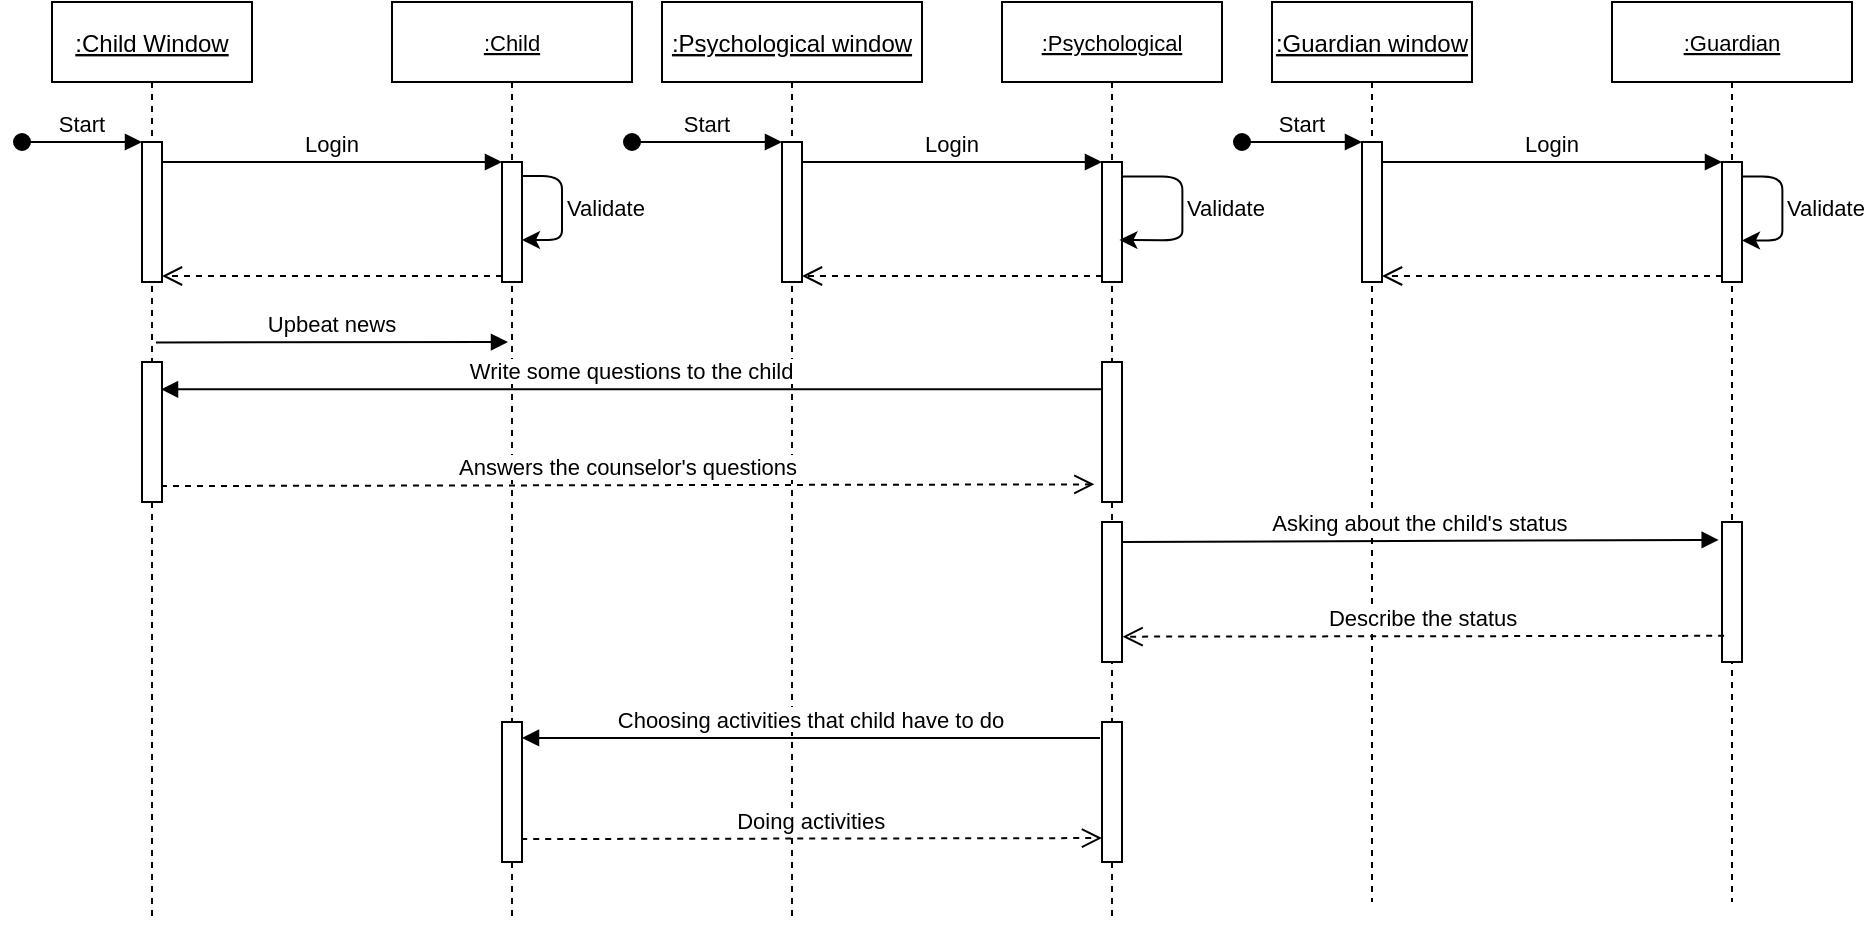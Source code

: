 <mxfile version="14.1.1" type="github">
  <diagram id="kgpKYQtTHZ0yAKxKKP6v" name="Page-1">
    <mxGraphModel dx="1186" dy="646" grid="1" gridSize="10" guides="1" tooltips="1" connect="1" arrows="1" fold="1" page="1" pageScale="1" pageWidth="850" pageHeight="1100" math="0" shadow="0">
      <root>
        <mxCell id="0" />
        <mxCell id="1" parent="0" />
        <mxCell id="3nuBFxr9cyL0pnOWT2aG-1" value=":Child Window" style="shape=umlLifeline;perimeter=lifelinePerimeter;container=1;collapsible=0;recursiveResize=0;rounded=0;shadow=0;strokeWidth=1;fontStyle=4" parent="1" vertex="1">
          <mxGeometry x="25" y="80" width="100" height="460" as="geometry" />
        </mxCell>
        <mxCell id="3nuBFxr9cyL0pnOWT2aG-2" value="" style="points=[];perimeter=orthogonalPerimeter;rounded=0;shadow=0;strokeWidth=1;" parent="3nuBFxr9cyL0pnOWT2aG-1" vertex="1">
          <mxGeometry x="45" y="70" width="10" height="70" as="geometry" />
        </mxCell>
        <mxCell id="3nuBFxr9cyL0pnOWT2aG-3" value="Start" style="verticalAlign=bottom;startArrow=oval;endArrow=block;startSize=8;shadow=0;strokeWidth=1;" parent="3nuBFxr9cyL0pnOWT2aG-1" target="3nuBFxr9cyL0pnOWT2aG-2" edge="1">
          <mxGeometry relative="1" as="geometry">
            <mxPoint x="-15" y="70" as="sourcePoint" />
          </mxGeometry>
        </mxCell>
        <mxCell id="xRGsAcluZyh9RpMr8_n0-85" value="" style="points=[];perimeter=orthogonalPerimeter;rounded=0;shadow=0;strokeWidth=1;" vertex="1" parent="3nuBFxr9cyL0pnOWT2aG-1">
          <mxGeometry x="45" y="180" width="10" height="70" as="geometry" />
        </mxCell>
        <mxCell id="3nuBFxr9cyL0pnOWT2aG-5" value=":Child" style="shape=umlLifeline;perimeter=lifelinePerimeter;container=1;collapsible=0;recursiveResize=0;rounded=0;shadow=0;strokeWidth=1;fontStyle=4;fontSize=11;" parent="1" vertex="1">
          <mxGeometry x="195" y="80" width="120" height="460" as="geometry" />
        </mxCell>
        <mxCell id="3nuBFxr9cyL0pnOWT2aG-6" value="" style="points=[];perimeter=orthogonalPerimeter;rounded=0;shadow=0;strokeWidth=1;" parent="3nuBFxr9cyL0pnOWT2aG-5" vertex="1">
          <mxGeometry x="55" y="80" width="10" height="60" as="geometry" />
        </mxCell>
        <mxCell id="xRGsAcluZyh9RpMr8_n0-73" value="" style="endArrow=classic;html=1;fontSize=11;" edge="1" parent="3nuBFxr9cyL0pnOWT2aG-5" source="3nuBFxr9cyL0pnOWT2aG-6" target="3nuBFxr9cyL0pnOWT2aG-6">
          <mxGeometry width="50" height="50" relative="1" as="geometry">
            <mxPoint x="35" y="120" as="sourcePoint" />
            <mxPoint x="125" y="87" as="targetPoint" />
            <Array as="points">
              <mxPoint x="85" y="87" />
              <mxPoint x="85" y="100" />
              <mxPoint x="85" y="119" />
            </Array>
          </mxGeometry>
        </mxCell>
        <mxCell id="xRGsAcluZyh9RpMr8_n0-98" value="" style="points=[];perimeter=orthogonalPerimeter;rounded=0;shadow=0;strokeWidth=1;" vertex="1" parent="3nuBFxr9cyL0pnOWT2aG-5">
          <mxGeometry x="55" y="360" width="10" height="70" as="geometry" />
        </mxCell>
        <mxCell id="3nuBFxr9cyL0pnOWT2aG-7" value="" style="verticalAlign=bottom;endArrow=open;dashed=1;endSize=8;exitX=0;exitY=0.95;shadow=0;strokeWidth=1;" parent="1" source="3nuBFxr9cyL0pnOWT2aG-6" target="3nuBFxr9cyL0pnOWT2aG-2" edge="1">
          <mxGeometry relative="1" as="geometry">
            <mxPoint x="180" y="236" as="targetPoint" />
          </mxGeometry>
        </mxCell>
        <mxCell id="3nuBFxr9cyL0pnOWT2aG-8" value="Login" style="verticalAlign=bottom;endArrow=block;entryX=0;entryY=0;shadow=0;strokeWidth=1;" parent="1" source="3nuBFxr9cyL0pnOWT2aG-2" target="3nuBFxr9cyL0pnOWT2aG-6" edge="1">
          <mxGeometry relative="1" as="geometry">
            <mxPoint x="180" y="160" as="sourcePoint" />
          </mxGeometry>
        </mxCell>
        <mxCell id="xRGsAcluZyh9RpMr8_n0-21" value=":Psychological window" style="shape=umlLifeline;perimeter=lifelinePerimeter;container=1;collapsible=0;recursiveResize=0;rounded=0;shadow=0;strokeWidth=1;fontStyle=4" vertex="1" parent="1">
          <mxGeometry x="330" y="80" width="130" height="460" as="geometry" />
        </mxCell>
        <mxCell id="xRGsAcluZyh9RpMr8_n0-22" value="" style="points=[];perimeter=orthogonalPerimeter;rounded=0;shadow=0;strokeWidth=1;" vertex="1" parent="xRGsAcluZyh9RpMr8_n0-21">
          <mxGeometry x="60" y="70" width="10" height="70" as="geometry" />
        </mxCell>
        <mxCell id="xRGsAcluZyh9RpMr8_n0-23" value="Start" style="verticalAlign=bottom;startArrow=oval;endArrow=block;startSize=8;shadow=0;strokeWidth=1;" edge="1" parent="xRGsAcluZyh9RpMr8_n0-21" target="xRGsAcluZyh9RpMr8_n0-22">
          <mxGeometry relative="1" as="geometry">
            <mxPoint x="-15" y="70" as="sourcePoint" />
          </mxGeometry>
        </mxCell>
        <mxCell id="xRGsAcluZyh9RpMr8_n0-25" value=":Psychological" style="shape=umlLifeline;perimeter=lifelinePerimeter;container=1;collapsible=0;recursiveResize=0;rounded=0;shadow=0;strokeWidth=1;fontStyle=4;fontSize=11;" vertex="1" parent="1">
          <mxGeometry x="500" y="80" width="110" height="460" as="geometry" />
        </mxCell>
        <mxCell id="xRGsAcluZyh9RpMr8_n0-26" value="" style="points=[];perimeter=orthogonalPerimeter;rounded=0;shadow=0;strokeWidth=1;" vertex="1" parent="xRGsAcluZyh9RpMr8_n0-25">
          <mxGeometry x="50" y="80" width="10" height="60" as="geometry" />
        </mxCell>
        <mxCell id="xRGsAcluZyh9RpMr8_n0-77" value="" style="endArrow=classic;html=1;fontSize=11;entryX=0.871;entryY=0.65;entryDx=0;entryDy=0;entryPerimeter=0;" edge="1" parent="xRGsAcluZyh9RpMr8_n0-25" source="xRGsAcluZyh9RpMr8_n0-26" target="xRGsAcluZyh9RpMr8_n0-26">
          <mxGeometry width="50" height="50" relative="1" as="geometry">
            <mxPoint x="60.48" y="86.76" as="sourcePoint" />
            <mxPoint x="60" y="119.24" as="targetPoint" />
            <Array as="points">
              <mxPoint x="90.19" y="87.2" />
              <mxPoint x="90.19" y="100.2" />
              <mxPoint x="90.19" y="119.2" />
            </Array>
          </mxGeometry>
        </mxCell>
        <mxCell id="xRGsAcluZyh9RpMr8_n0-84" value="" style="points=[];perimeter=orthogonalPerimeter;rounded=0;shadow=0;strokeWidth=1;" vertex="1" parent="xRGsAcluZyh9RpMr8_n0-25">
          <mxGeometry x="50" y="180" width="10" height="70" as="geometry" />
        </mxCell>
        <mxCell id="xRGsAcluZyh9RpMr8_n0-89" value="" style="points=[];perimeter=orthogonalPerimeter;rounded=0;shadow=0;strokeWidth=1;" vertex="1" parent="xRGsAcluZyh9RpMr8_n0-25">
          <mxGeometry x="50" y="260" width="10" height="70" as="geometry" />
        </mxCell>
        <mxCell id="xRGsAcluZyh9RpMr8_n0-97" value="" style="points=[];perimeter=orthogonalPerimeter;rounded=0;shadow=0;strokeWidth=1;" vertex="1" parent="xRGsAcluZyh9RpMr8_n0-25">
          <mxGeometry x="50" y="360" width="10" height="70" as="geometry" />
        </mxCell>
        <mxCell id="xRGsAcluZyh9RpMr8_n0-27" value="" style="verticalAlign=bottom;endArrow=open;dashed=1;endSize=8;exitX=0;exitY=0.95;shadow=0;strokeWidth=1;" edge="1" parent="1" source="xRGsAcluZyh9RpMr8_n0-26" target="xRGsAcluZyh9RpMr8_n0-22">
          <mxGeometry relative="1" as="geometry">
            <mxPoint x="485" y="236" as="targetPoint" />
          </mxGeometry>
        </mxCell>
        <mxCell id="xRGsAcluZyh9RpMr8_n0-28" value="Login" style="verticalAlign=bottom;endArrow=block;entryX=0;entryY=0;shadow=0;strokeWidth=1;" edge="1" parent="1" source="xRGsAcluZyh9RpMr8_n0-22" target="xRGsAcluZyh9RpMr8_n0-26">
          <mxGeometry relative="1" as="geometry">
            <mxPoint x="485" y="160" as="sourcePoint" />
          </mxGeometry>
        </mxCell>
        <mxCell id="xRGsAcluZyh9RpMr8_n0-31" value=":Guardian window" style="shape=umlLifeline;perimeter=lifelinePerimeter;container=1;collapsible=0;recursiveResize=0;rounded=0;shadow=0;strokeWidth=1;fontStyle=4" vertex="1" parent="1">
          <mxGeometry x="635" y="80" width="100" height="450" as="geometry" />
        </mxCell>
        <mxCell id="xRGsAcluZyh9RpMr8_n0-32" value="" style="points=[];perimeter=orthogonalPerimeter;rounded=0;shadow=0;strokeWidth=1;" vertex="1" parent="xRGsAcluZyh9RpMr8_n0-31">
          <mxGeometry x="45" y="70" width="10" height="70" as="geometry" />
        </mxCell>
        <mxCell id="xRGsAcluZyh9RpMr8_n0-33" value="Start" style="verticalAlign=bottom;startArrow=oval;endArrow=block;startSize=8;shadow=0;strokeWidth=1;" edge="1" parent="xRGsAcluZyh9RpMr8_n0-31" target="xRGsAcluZyh9RpMr8_n0-32">
          <mxGeometry relative="1" as="geometry">
            <mxPoint x="-15" y="70" as="sourcePoint" />
          </mxGeometry>
        </mxCell>
        <mxCell id="xRGsAcluZyh9RpMr8_n0-35" value=":Guardian" style="shape=umlLifeline;perimeter=lifelinePerimeter;container=1;collapsible=0;recursiveResize=0;rounded=0;shadow=0;strokeWidth=1;fontStyle=4;fontSize=11;" vertex="1" parent="1">
          <mxGeometry x="805" y="80" width="120" height="450" as="geometry" />
        </mxCell>
        <mxCell id="xRGsAcluZyh9RpMr8_n0-36" value="" style="points=[];perimeter=orthogonalPerimeter;rounded=0;shadow=0;strokeWidth=1;" vertex="1" parent="xRGsAcluZyh9RpMr8_n0-35">
          <mxGeometry x="55" y="80" width="10" height="60" as="geometry" />
        </mxCell>
        <mxCell id="xRGsAcluZyh9RpMr8_n0-79" value="" style="endArrow=classic;html=1;fontSize=11;" edge="1" parent="xRGsAcluZyh9RpMr8_n0-35" source="xRGsAcluZyh9RpMr8_n0-36" target="xRGsAcluZyh9RpMr8_n0-36">
          <mxGeometry width="50" height="50" relative="1" as="geometry">
            <mxPoint x="55.48" y="86.76" as="sourcePoint" />
            <mxPoint x="55.0" y="119.24" as="targetPoint" />
            <Array as="points">
              <mxPoint x="85.19" y="87.2" />
              <mxPoint x="85.19" y="100.2" />
              <mxPoint x="85.19" y="119.2" />
            </Array>
          </mxGeometry>
        </mxCell>
        <mxCell id="xRGsAcluZyh9RpMr8_n0-88" value="" style="points=[];perimeter=orthogonalPerimeter;rounded=0;shadow=0;strokeWidth=1;" vertex="1" parent="xRGsAcluZyh9RpMr8_n0-35">
          <mxGeometry x="55" y="260" width="10" height="70" as="geometry" />
        </mxCell>
        <mxCell id="xRGsAcluZyh9RpMr8_n0-37" value="" style="verticalAlign=bottom;endArrow=open;dashed=1;endSize=8;exitX=0;exitY=0.95;shadow=0;strokeWidth=1;" edge="1" parent="1" source="xRGsAcluZyh9RpMr8_n0-36" target="xRGsAcluZyh9RpMr8_n0-32">
          <mxGeometry relative="1" as="geometry">
            <mxPoint x="790" y="236" as="targetPoint" />
          </mxGeometry>
        </mxCell>
        <mxCell id="xRGsAcluZyh9RpMr8_n0-38" value="Login" style="verticalAlign=bottom;endArrow=block;entryX=0;entryY=0;shadow=0;strokeWidth=1;" edge="1" parent="1" source="xRGsAcluZyh9RpMr8_n0-32" target="xRGsAcluZyh9RpMr8_n0-36">
          <mxGeometry relative="1" as="geometry">
            <mxPoint x="790" y="160" as="sourcePoint" />
          </mxGeometry>
        </mxCell>
        <mxCell id="xRGsAcluZyh9RpMr8_n0-76" value="Validate" style="text;html=1;strokeColor=none;fillColor=none;align=center;verticalAlign=middle;whiteSpace=wrap;rounded=0;fontSize=11;" vertex="1" parent="1">
          <mxGeometry x="282" y="173" width="40" height="20" as="geometry" />
        </mxCell>
        <mxCell id="xRGsAcluZyh9RpMr8_n0-78" value="Validate" style="text;html=1;strokeColor=none;fillColor=none;align=center;verticalAlign=middle;whiteSpace=wrap;rounded=0;fontSize=11;" vertex="1" parent="1">
          <mxGeometry x="592.19" y="173.2" width="40" height="20" as="geometry" />
        </mxCell>
        <mxCell id="xRGsAcluZyh9RpMr8_n0-80" value="Validate" style="text;html=1;strokeColor=none;fillColor=none;align=center;verticalAlign=middle;whiteSpace=wrap;rounded=0;fontSize=11;" vertex="1" parent="1">
          <mxGeometry x="892.19" y="173.2" width="40" height="20" as="geometry" />
        </mxCell>
        <mxCell id="xRGsAcluZyh9RpMr8_n0-82" value="Upbeat news" style="verticalAlign=bottom;endArrow=block;shadow=0;strokeWidth=1;exitX=0.52;exitY=0.37;exitDx=0;exitDy=0;exitPerimeter=0;" edge="1" parent="1" source="3nuBFxr9cyL0pnOWT2aG-1">
          <mxGeometry relative="1" as="geometry">
            <mxPoint x="80" y="250" as="sourcePoint" />
            <mxPoint x="253" y="250" as="targetPoint" />
          </mxGeometry>
        </mxCell>
        <mxCell id="xRGsAcluZyh9RpMr8_n0-83" value="Write some questions to the child" style="verticalAlign=bottom;endArrow=block;shadow=0;strokeWidth=1;exitX=0.033;exitY=0.195;exitDx=0;exitDy=0;exitPerimeter=0;entryX=0.95;entryY=0.195;entryDx=0;entryDy=0;entryPerimeter=0;" edge="1" parent="1" source="xRGsAcluZyh9RpMr8_n0-84" target="xRGsAcluZyh9RpMr8_n0-85">
          <mxGeometry relative="1" as="geometry">
            <mxPoint x="390" y="280" as="sourcePoint" />
            <mxPoint x="550" y="280" as="targetPoint" />
          </mxGeometry>
        </mxCell>
        <mxCell id="xRGsAcluZyh9RpMr8_n0-86" value="Answers the counselor&#39;s questions" style="verticalAlign=bottom;endArrow=open;dashed=1;endSize=8;exitX=0.95;exitY=0.886;shadow=0;strokeWidth=1;exitDx=0;exitDy=0;exitPerimeter=0;entryX=-0.383;entryY=0.874;entryDx=0;entryDy=0;entryPerimeter=0;" edge="1" parent="1" source="xRGsAcluZyh9RpMr8_n0-85" target="xRGsAcluZyh9RpMr8_n0-84">
          <mxGeometry relative="1" as="geometry">
            <mxPoint x="175" y="320" as="targetPoint" />
            <mxPoint x="335" y="320" as="sourcePoint" />
          </mxGeometry>
        </mxCell>
        <mxCell id="xRGsAcluZyh9RpMr8_n0-91" value="Asking about the child&#39;s status" style="verticalAlign=bottom;endArrow=block;shadow=0;strokeWidth=1;entryX=-0.165;entryY=0.128;entryDx=0;entryDy=0;entryPerimeter=0;exitX=1;exitY=0.143;exitDx=0;exitDy=0;exitPerimeter=0;" edge="1" parent="1" source="xRGsAcluZyh9RpMr8_n0-89" target="xRGsAcluZyh9RpMr8_n0-88">
          <mxGeometry relative="1" as="geometry">
            <mxPoint x="570" y="350" as="sourcePoint" />
            <mxPoint x="840" y="350" as="targetPoint" />
          </mxGeometry>
        </mxCell>
        <mxCell id="xRGsAcluZyh9RpMr8_n0-92" value="Describe the status" style="verticalAlign=bottom;endArrow=open;dashed=1;endSize=8;exitX=0.107;exitY=0.813;shadow=0;strokeWidth=1;exitDx=0;exitDy=0;exitPerimeter=0;entryX=1.029;entryY=0.819;entryDx=0;entryDy=0;entryPerimeter=0;" edge="1" parent="1" source="xRGsAcluZyh9RpMr8_n0-88" target="xRGsAcluZyh9RpMr8_n0-89">
          <mxGeometry relative="1" as="geometry">
            <mxPoint x="590" y="400" as="targetPoint" />
            <mxPoint x="750" y="400" as="sourcePoint" />
          </mxGeometry>
        </mxCell>
        <mxCell id="xRGsAcluZyh9RpMr8_n0-99" value="Choosing activities that child have to do" style="verticalAlign=bottom;endArrow=block;shadow=0;strokeWidth=1;exitX=-0.1;exitY=0.114;exitDx=0;exitDy=0;exitPerimeter=0;" edge="1" parent="1" source="xRGsAcluZyh9RpMr8_n0-97" target="xRGsAcluZyh9RpMr8_n0-98">
          <mxGeometry relative="1" as="geometry">
            <mxPoint x="540.83" y="450" as="sourcePoint" />
            <mxPoint x="260" y="450" as="targetPoint" />
          </mxGeometry>
        </mxCell>
        <mxCell id="xRGsAcluZyh9RpMr8_n0-101" value="Doing activities" style="verticalAlign=bottom;endArrow=open;dashed=1;endSize=8;exitX=0.961;exitY=0.836;shadow=0;strokeWidth=1;exitDx=0;exitDy=0;exitPerimeter=0;entryX=0;entryY=0.829;entryDx=0;entryDy=0;entryPerimeter=0;" edge="1" parent="1" source="xRGsAcluZyh9RpMr8_n0-98" target="xRGsAcluZyh9RpMr8_n0-97">
          <mxGeometry relative="1" as="geometry">
            <mxPoint x="540" y="498" as="targetPoint" />
            <mxPoint x="80" y="500.84" as="sourcePoint" />
          </mxGeometry>
        </mxCell>
      </root>
    </mxGraphModel>
  </diagram>
</mxfile>
